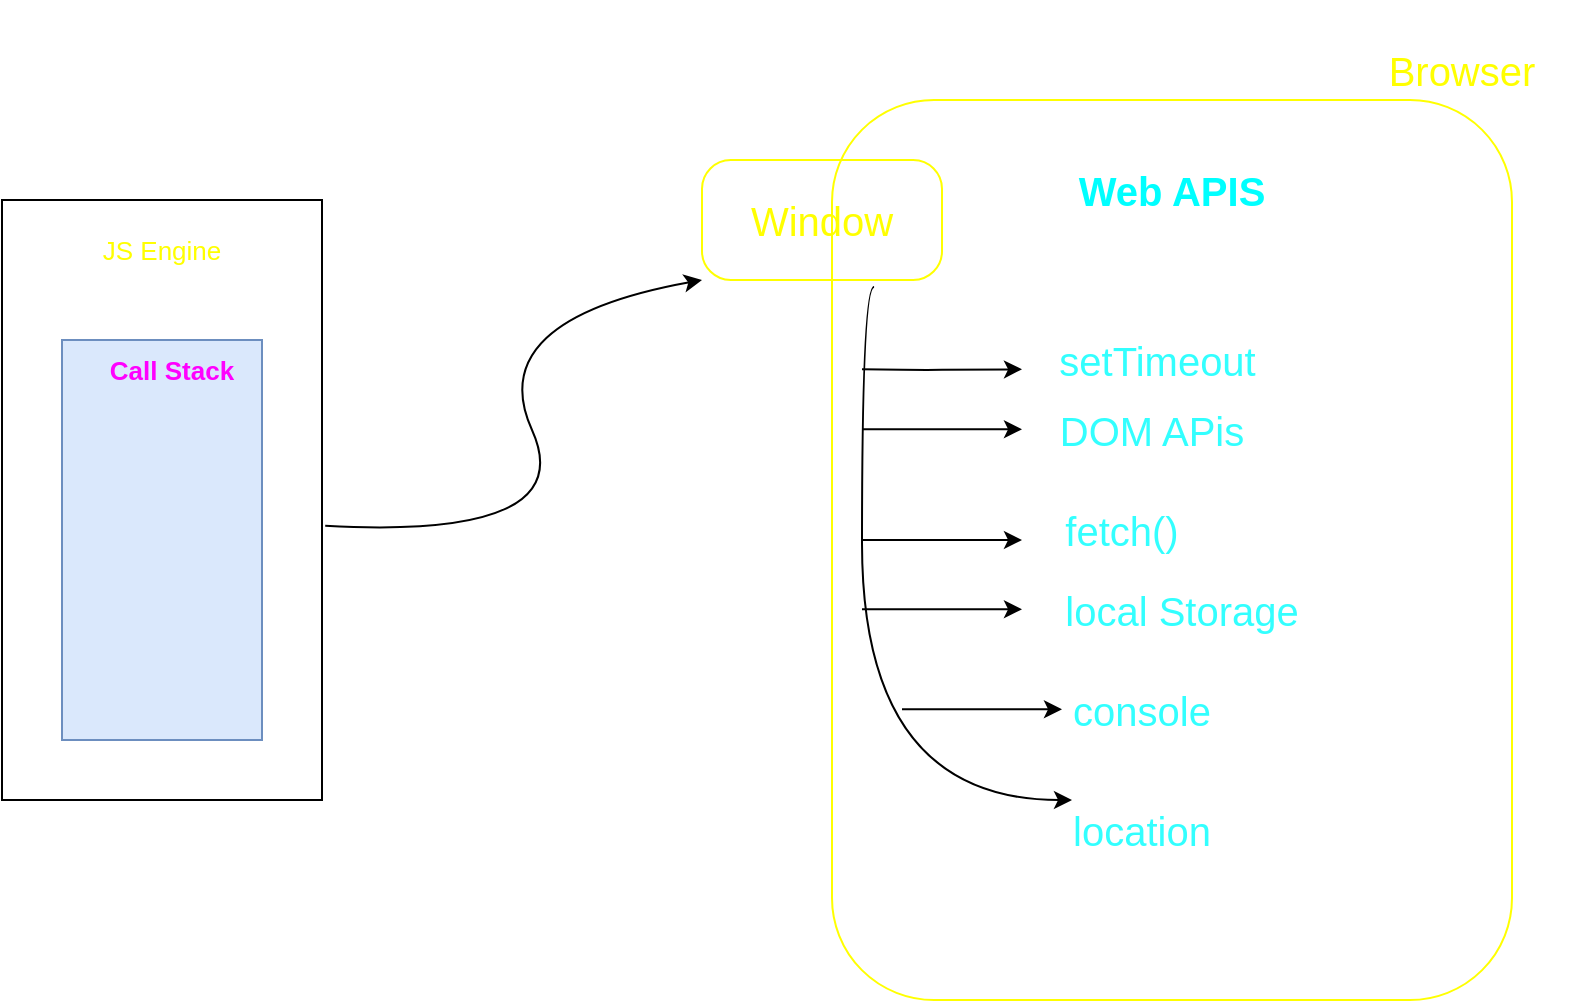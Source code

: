 <mxfile>
    <diagram id="h4m4UnNYNFbSY9ijyBTQ" name="Page-1">
        <mxGraphModel dx="490" dy="388" grid="1" gridSize="10" guides="1" tooltips="1" connect="1" arrows="1" fold="1" page="1" pageScale="1" pageWidth="850" pageHeight="1100" math="0" shadow="0">
            <root>
                <mxCell id="0"/>
                <mxCell id="1" parent="0"/>
                <mxCell id="2" value="" style="whiteSpace=wrap;html=1;" vertex="1" parent="1">
                    <mxGeometry x="40" y="150" width="160" height="300" as="geometry"/>
                </mxCell>
                <mxCell id="4" value="" style="whiteSpace=wrap;html=1;fillColor=#dae8fc;strokeColor=#6c8ebf;" vertex="1" parent="1">
                    <mxGeometry x="70" y="220" width="100" height="200" as="geometry"/>
                </mxCell>
                <mxCell id="5" value="&lt;p style=&quot;line-height: 120%; font-size: 13px;&quot;&gt;&lt;font style=&quot;font-size: 13px;&quot; color=&quot;#ff00ff&quot;&gt;&lt;b&gt;Call Stack&lt;/b&gt;&lt;/font&gt;&lt;/p&gt;" style="text;align=center;html=1;verticalAlign=middle;whiteSpace=wrap;rounded=0;" vertex="1" parent="1">
                    <mxGeometry x="70" y="220" width="110" height="30" as="geometry"/>
                </mxCell>
                <mxCell id="6" value="&lt;font color=&quot;#ffff00&quot;&gt;JS Engine&lt;/font&gt;" style="text;strokeColor=none;align=center;fillColor=none;html=1;verticalAlign=middle;whiteSpace=wrap;rounded=0;fontSize=13;fontColor=#FF00FF;" vertex="1" parent="1">
                    <mxGeometry x="65" y="160" width="110" height="30" as="geometry"/>
                </mxCell>
                <mxCell id="8" value="&lt;font style=&quot;font-size: 20px;&quot;&gt;Browser&lt;/font&gt;" style="text;strokeColor=none;align=center;fillColor=none;html=1;verticalAlign=middle;whiteSpace=wrap;rounded=0;glass=1;fontSize=13;fontColor=#FFFF00;" vertex="1" parent="1">
                    <mxGeometry x="710" y="50" width="120" height="70" as="geometry"/>
                </mxCell>
                <mxCell id="9" value="" style="whiteSpace=wrap;html=1;rounded=1;glass=1;strokeColor=#FFFF00;fontSize=20;fontColor=#FFFF00;fillColor=none;" vertex="1" parent="1">
                    <mxGeometry x="455" y="100" width="340" height="450" as="geometry"/>
                </mxCell>
                <mxCell id="11" value="Window" style="text;strokeColor=none;align=center;fillColor=none;html=1;verticalAlign=middle;whiteSpace=wrap;rounded=0;glass=1;fontSize=20;fontColor=#FFFF00;" vertex="1" parent="1">
                    <mxGeometry x="420" y="145" width="60" height="30" as="geometry"/>
                </mxCell>
                <mxCell id="14" value="" style="whiteSpace=wrap;html=1;rounded=1;glass=1;strokeColor=#FFFF00;fontSize=20;fontColor=#FFFF00;fillColor=none;arcSize=24;" vertex="1" parent="1">
                    <mxGeometry x="390" y="130" width="120" height="60" as="geometry"/>
                </mxCell>
                <mxCell id="15" value="&lt;font color=&quot;#00ffff&quot;&gt;&lt;b&gt;Web APIS&lt;/b&gt;&lt;/font&gt;" style="text;strokeColor=none;align=center;fillColor=none;html=1;verticalAlign=middle;whiteSpace=wrap;rounded=0;glass=1;fillStyle=solid;fontSize=20;fontColor=#FFFF00;" vertex="1" parent="1">
                    <mxGeometry x="540" y="130" width="170" height="30" as="geometry"/>
                </mxCell>
                <mxCell id="16" value="&amp;nbsp;" style="text;strokeColor=none;align=left;fillColor=none;html=1;verticalAlign=middle;whiteSpace=wrap;rounded=0;glass=1;fillStyle=solid;fontSize=20;fontColor=#00FFFF;" vertex="1" parent="1">
                    <mxGeometry x="190" y="320" width="170" height="30" as="geometry"/>
                </mxCell>
                <mxCell id="18" value="&lt;font color=&quot;#33ffff&quot;&gt;&amp;nbsp;setTimeout&lt;/font&gt;" style="text;strokeColor=none;align=center;fillColor=none;html=1;verticalAlign=middle;whiteSpace=wrap;rounded=0;glass=1;labelBackgroundColor=none;fillStyle=solid;fontSize=20;fontColor=#000000;" vertex="1" parent="1">
                    <mxGeometry x="510" y="200" width="210" height="60" as="geometry"/>
                </mxCell>
                <mxCell id="21" value="DOM APis" style="text;strokeColor=none;align=center;fillColor=none;html=1;verticalAlign=middle;whiteSpace=wrap;rounded=0;glass=1;labelBackgroundColor=none;fillStyle=solid;fontSize=20;fontColor=#33FFFF;" vertex="1" parent="1">
                    <mxGeometry x="470" y="250" width="290" height="30" as="geometry"/>
                </mxCell>
                <mxCell id="22" value="fetch()" style="text;strokeColor=none;align=center;fillColor=none;html=1;verticalAlign=middle;whiteSpace=wrap;rounded=0;glass=1;labelBackgroundColor=none;fillStyle=solid;fontSize=20;fontColor=#33FFFF;" vertex="1" parent="1">
                    <mxGeometry x="550" y="300" width="100" height="30" as="geometry"/>
                </mxCell>
                <mxCell id="23" value="local Storage" style="text;strokeColor=none;align=center;fillColor=none;html=1;verticalAlign=middle;whiteSpace=wrap;rounded=0;glass=1;labelBackgroundColor=none;fillStyle=solid;fontSize=20;fontColor=#33FFFF;" vertex="1" parent="1">
                    <mxGeometry x="490" y="340" width="280" height="30" as="geometry"/>
                </mxCell>
                <mxCell id="24" value="console" style="text;strokeColor=none;align=center;fillColor=none;html=1;verticalAlign=middle;whiteSpace=wrap;rounded=0;glass=1;labelBackgroundColor=none;fillStyle=solid;fontSize=20;fontColor=#33FFFF;" vertex="1" parent="1">
                    <mxGeometry x="570" y="390" width="80" height="30" as="geometry"/>
                </mxCell>
                <mxCell id="25" value="location" style="text;strokeColor=none;align=center;fillColor=none;html=1;verticalAlign=middle;whiteSpace=wrap;rounded=0;glass=1;labelBackgroundColor=none;fillStyle=solid;fontSize=20;fontColor=#33FFFF;" vertex="1" parent="1">
                    <mxGeometry x="540" y="450" width="140" height="30" as="geometry"/>
                </mxCell>
                <mxCell id="28" value="" style="edgeStyle=none;orthogonalLoop=1;jettySize=auto;html=1;fontSize=20;fontColor=#33FFFF;curved=1;exitX=1.01;exitY=0.543;exitDx=0;exitDy=0;exitPerimeter=0;entryX=0;entryY=1;entryDx=0;entryDy=0;" edge="1" parent="1" source="2" target="14">
                    <mxGeometry width="80" relative="1" as="geometry">
                        <mxPoint x="410" y="390" as="sourcePoint"/>
                        <mxPoint x="490" y="390" as="targetPoint"/>
                        <Array as="points">
                            <mxPoint x="330" y="320"/>
                            <mxPoint x="280" y="210"/>
                        </Array>
                    </mxGeometry>
                </mxCell>
                <mxCell id="46" style="edgeStyle=orthogonalEdgeStyle;curved=1;html=1;exitX=0.717;exitY=1.056;exitDx=0;exitDy=0;fontSize=20;fontColor=#33FFFF;exitPerimeter=0;entryX=0.25;entryY=0;entryDx=0;entryDy=0;" edge="1" parent="1" source="14" target="25">
                    <mxGeometry relative="1" as="geometry">
                        <mxPoint x="500" y="390" as="sourcePoint"/>
                        <mxPoint x="605.034" y="465" as="targetPoint"/>
                        <Array as="points">
                            <mxPoint x="470" y="193"/>
                            <mxPoint x="470" y="450"/>
                        </Array>
                    </mxGeometry>
                </mxCell>
                <mxCell id="50" value="" style="edgeStyle=none;orthogonalLoop=1;jettySize=auto;html=1;fontSize=20;fontColor=#33FFFF;" edge="1" parent="1">
                    <mxGeometry width="80" relative="1" as="geometry">
                        <mxPoint x="470" y="320" as="sourcePoint"/>
                        <mxPoint x="550" y="320" as="targetPoint"/>
                        <Array as="points">
                            <mxPoint x="480" y="320"/>
                        </Array>
                    </mxGeometry>
                </mxCell>
                <mxCell id="51" value="" style="edgeStyle=none;orthogonalLoop=1;jettySize=auto;html=1;fontSize=20;fontColor=#33FFFF;" edge="1" parent="1">
                    <mxGeometry width="80" relative="1" as="geometry">
                        <mxPoint x="470" y="264.66" as="sourcePoint"/>
                        <mxPoint x="550" y="264.66" as="targetPoint"/>
                        <Array as="points"/>
                    </mxGeometry>
                </mxCell>
                <mxCell id="52" value="" style="edgeStyle=none;orthogonalLoop=1;jettySize=auto;html=1;fontSize=20;fontColor=#33FFFF;" edge="1" parent="1">
                    <mxGeometry width="80" relative="1" as="geometry">
                        <mxPoint x="470" y="234.66" as="sourcePoint"/>
                        <mxPoint x="550" y="234.66" as="targetPoint"/>
                        <Array as="points">
                            <mxPoint x="500" y="235"/>
                        </Array>
                    </mxGeometry>
                </mxCell>
                <mxCell id="53" value="" style="edgeStyle=none;orthogonalLoop=1;jettySize=auto;html=1;fontSize=20;fontColor=#33FFFF;" edge="1" parent="1">
                    <mxGeometry width="80" relative="1" as="geometry">
                        <mxPoint x="470" y="354.66" as="sourcePoint"/>
                        <mxPoint x="550" y="354.66" as="targetPoint"/>
                        <Array as="points">
                            <mxPoint x="480" y="354.66"/>
                        </Array>
                    </mxGeometry>
                </mxCell>
                <mxCell id="55" value="" style="edgeStyle=none;orthogonalLoop=1;jettySize=auto;html=1;fontSize=20;fontColor=#33FFFF;" edge="1" parent="1">
                    <mxGeometry width="80" relative="1" as="geometry">
                        <mxPoint x="490" y="404.66" as="sourcePoint"/>
                        <mxPoint x="570" y="404.66" as="targetPoint"/>
                        <Array as="points">
                            <mxPoint x="500" y="404.66"/>
                        </Array>
                    </mxGeometry>
                </mxCell>
            </root>
        </mxGraphModel>
    </diagram>
</mxfile>